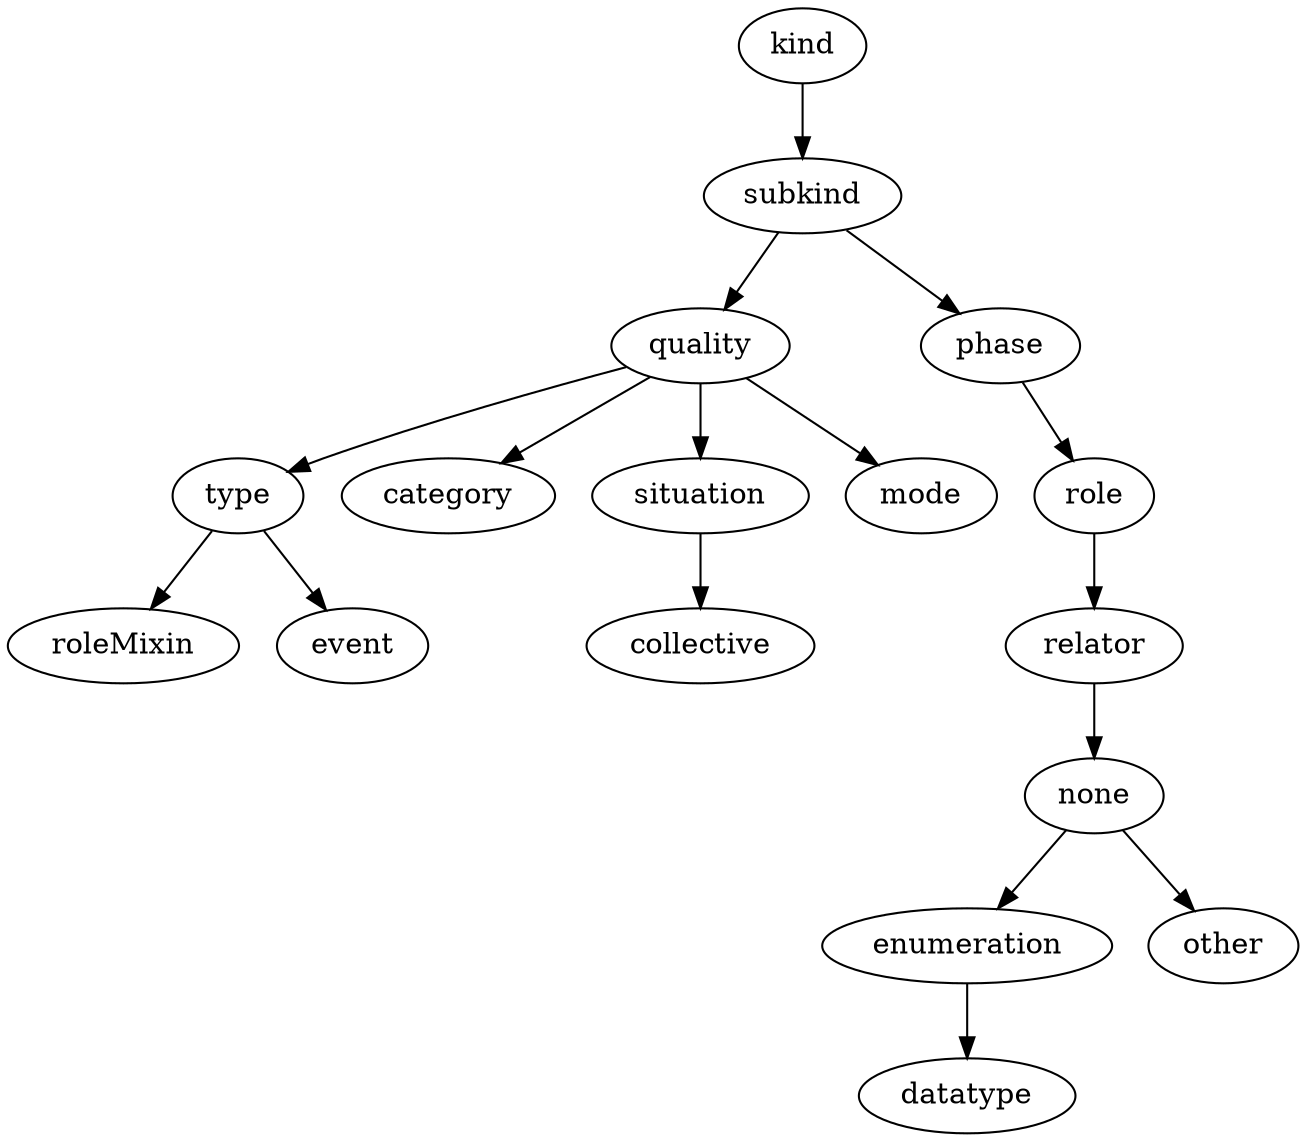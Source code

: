 strict digraph  {
kind;
subkind;
quality;
phase;
type;
category;
situation;
mode;
roleMixin;
event;
collective;
role;
relator;
none;
enumeration;
other;
datatype;
kind -> subkind;
subkind -> quality;
subkind -> phase;
quality -> type;
quality -> category;
quality -> situation;
quality -> mode;
phase -> role;
type -> roleMixin;
type -> event;
situation -> collective;
role -> relator;
relator -> none;
none -> enumeration;
none -> other;
enumeration -> datatype;
}
